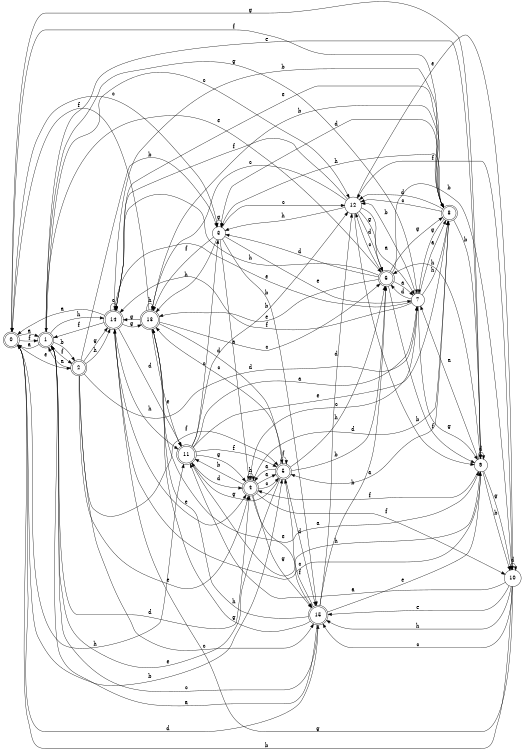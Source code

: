 digraph n13_5 {
__start0 [label="" shape="none"];

rankdir=LR;
size="8,5";

s0 [style="rounded,filled", color="black", fillcolor="white" shape="doublecircle", label="0"];
s1 [style="rounded,filled", color="black", fillcolor="white" shape="doublecircle", label="1"];
s2 [style="rounded,filled", color="black", fillcolor="white" shape="doublecircle", label="2"];
s3 [style="filled", color="black", fillcolor="white" shape="circle", label="3"];
s4 [style="rounded,filled", color="black", fillcolor="white" shape="doublecircle", label="4"];
s5 [style="rounded,filled", color="black", fillcolor="white" shape="doublecircle", label="5"];
s6 [style="rounded,filled", color="black", fillcolor="white" shape="doublecircle", label="6"];
s7 [style="filled", color="black", fillcolor="white" shape="circle", label="7"];
s8 [style="rounded,filled", color="black", fillcolor="white" shape="doublecircle", label="8"];
s9 [style="filled", color="black", fillcolor="white" shape="circle", label="9"];
s10 [style="filled", color="black", fillcolor="white" shape="circle", label="10"];
s11 [style="rounded,filled", color="black", fillcolor="white" shape="doublecircle", label="11"];
s12 [style="filled", color="black", fillcolor="white" shape="circle", label="12"];
s13 [style="rounded,filled", color="black", fillcolor="white" shape="doublecircle", label="13"];
s14 [style="rounded,filled", color="black", fillcolor="white" shape="doublecircle", label="14"];
s15 [style="rounded,filled", color="black", fillcolor="white" shape="doublecircle", label="15"];
s0 -> s1 [label="a"];
s0 -> s5 [label="b"];
s0 -> s3 [label="c"];
s0 -> s15 [label="d"];
s0 -> s2 [label="e"];
s0 -> s1 [label="f"];
s0 -> s9 [label="g"];
s0 -> s11 [label="h"];
s1 -> s0 [label="a"];
s1 -> s2 [label="b"];
s1 -> s12 [label="c"];
s1 -> s4 [label="d"];
s1 -> s6 [label="e"];
s1 -> s2 [label="f"];
s1 -> s7 [label="g"];
s1 -> s14 [label="h"];
s2 -> s1 [label="a"];
s2 -> s3 [label="b"];
s2 -> s15 [label="c"];
s2 -> s7 [label="d"];
s2 -> s4 [label="e"];
s2 -> s5 [label="f"];
s2 -> s14 [label="g"];
s2 -> s14 [label="h"];
s3 -> s4 [label="a"];
s3 -> s15 [label="b"];
s3 -> s12 [label="c"];
s3 -> s8 [label="d"];
s3 -> s7 [label="e"];
s3 -> s13 [label="f"];
s3 -> s3 [label="g"];
s3 -> s13 [label="h"];
s4 -> s5 [label="a"];
s4 -> s11 [label="b"];
s4 -> s5 [label="c"];
s4 -> s8 [label="d"];
s4 -> s15 [label="e"];
s4 -> s10 [label="f"];
s4 -> s15 [label="g"];
s4 -> s4 [label="h"];
s5 -> s4 [label="a"];
s5 -> s6 [label="b"];
s5 -> s13 [label="c"];
s5 -> s15 [label="d"];
s5 -> s1 [label="e"];
s5 -> s5 [label="f"];
s5 -> s11 [label="g"];
s5 -> s6 [label="h"];
s6 -> s7 [label="a"];
s6 -> s10 [label="b"];
s6 -> s12 [label="c"];
s6 -> s3 [label="d"];
s6 -> s13 [label="e"];
s6 -> s9 [label="f"];
s6 -> s8 [label="g"];
s6 -> s14 [label="h"];
s7 -> s8 [label="a"];
s7 -> s12 [label="b"];
s7 -> s4 [label="c"];
s7 -> s6 [label="d"];
s7 -> s14 [label="e"];
s7 -> s14 [label="f"];
s7 -> s9 [label="g"];
s7 -> s8 [label="h"];
s8 -> s5 [label="a"];
s8 -> s9 [label="b"];
s8 -> s12 [label="c"];
s8 -> s12 [label="d"];
s8 -> s14 [label="e"];
s8 -> s0 [label="f"];
s8 -> s7 [label="g"];
s8 -> s3 [label="h"];
s9 -> s7 [label="a"];
s9 -> s10 [label="b"];
s9 -> s14 [label="c"];
s9 -> s9 [label="d"];
s9 -> s1 [label="e"];
s9 -> s4 [label="f"];
s9 -> s10 [label="g"];
s9 -> s6 [label="h"];
s10 -> s11 [label="a"];
s10 -> s0 [label="b"];
s10 -> s15 [label="c"];
s10 -> s10 [label="d"];
s10 -> s15 [label="e"];
s10 -> s12 [label="f"];
s10 -> s14 [label="g"];
s10 -> s15 [label="h"];
s11 -> s7 [label="a"];
s11 -> s12 [label="b"];
s11 -> s3 [label="c"];
s11 -> s4 [label="d"];
s11 -> s8 [label="e"];
s11 -> s5 [label="f"];
s11 -> s4 [label="g"];
s11 -> s9 [label="h"];
s12 -> s7 [label="a"];
s12 -> s9 [label="b"];
s12 -> s13 [label="c"];
s12 -> s6 [label="d"];
s12 -> s10 [label="e"];
s12 -> s14 [label="f"];
s12 -> s6 [label="g"];
s12 -> s3 [label="h"];
s13 -> s9 [label="a"];
s13 -> s8 [label="b"];
s13 -> s6 [label="c"];
s13 -> s5 [label="d"];
s13 -> s11 [label="e"];
s13 -> s0 [label="f"];
s13 -> s14 [label="g"];
s13 -> s13 [label="h"];
s14 -> s0 [label="a"];
s14 -> s8 [label="b"];
s14 -> s14 [label="c"];
s14 -> s11 [label="d"];
s14 -> s4 [label="e"];
s14 -> s1 [label="f"];
s14 -> s13 [label="g"];
s14 -> s11 [label="h"];
s15 -> s1 [label="a"];
s15 -> s6 [label="b"];
s15 -> s1 [label="c"];
s15 -> s12 [label="d"];
s15 -> s9 [label="e"];
s15 -> s5 [label="f"];
s15 -> s13 [label="g"];
s15 -> s13 [label="h"];

}
